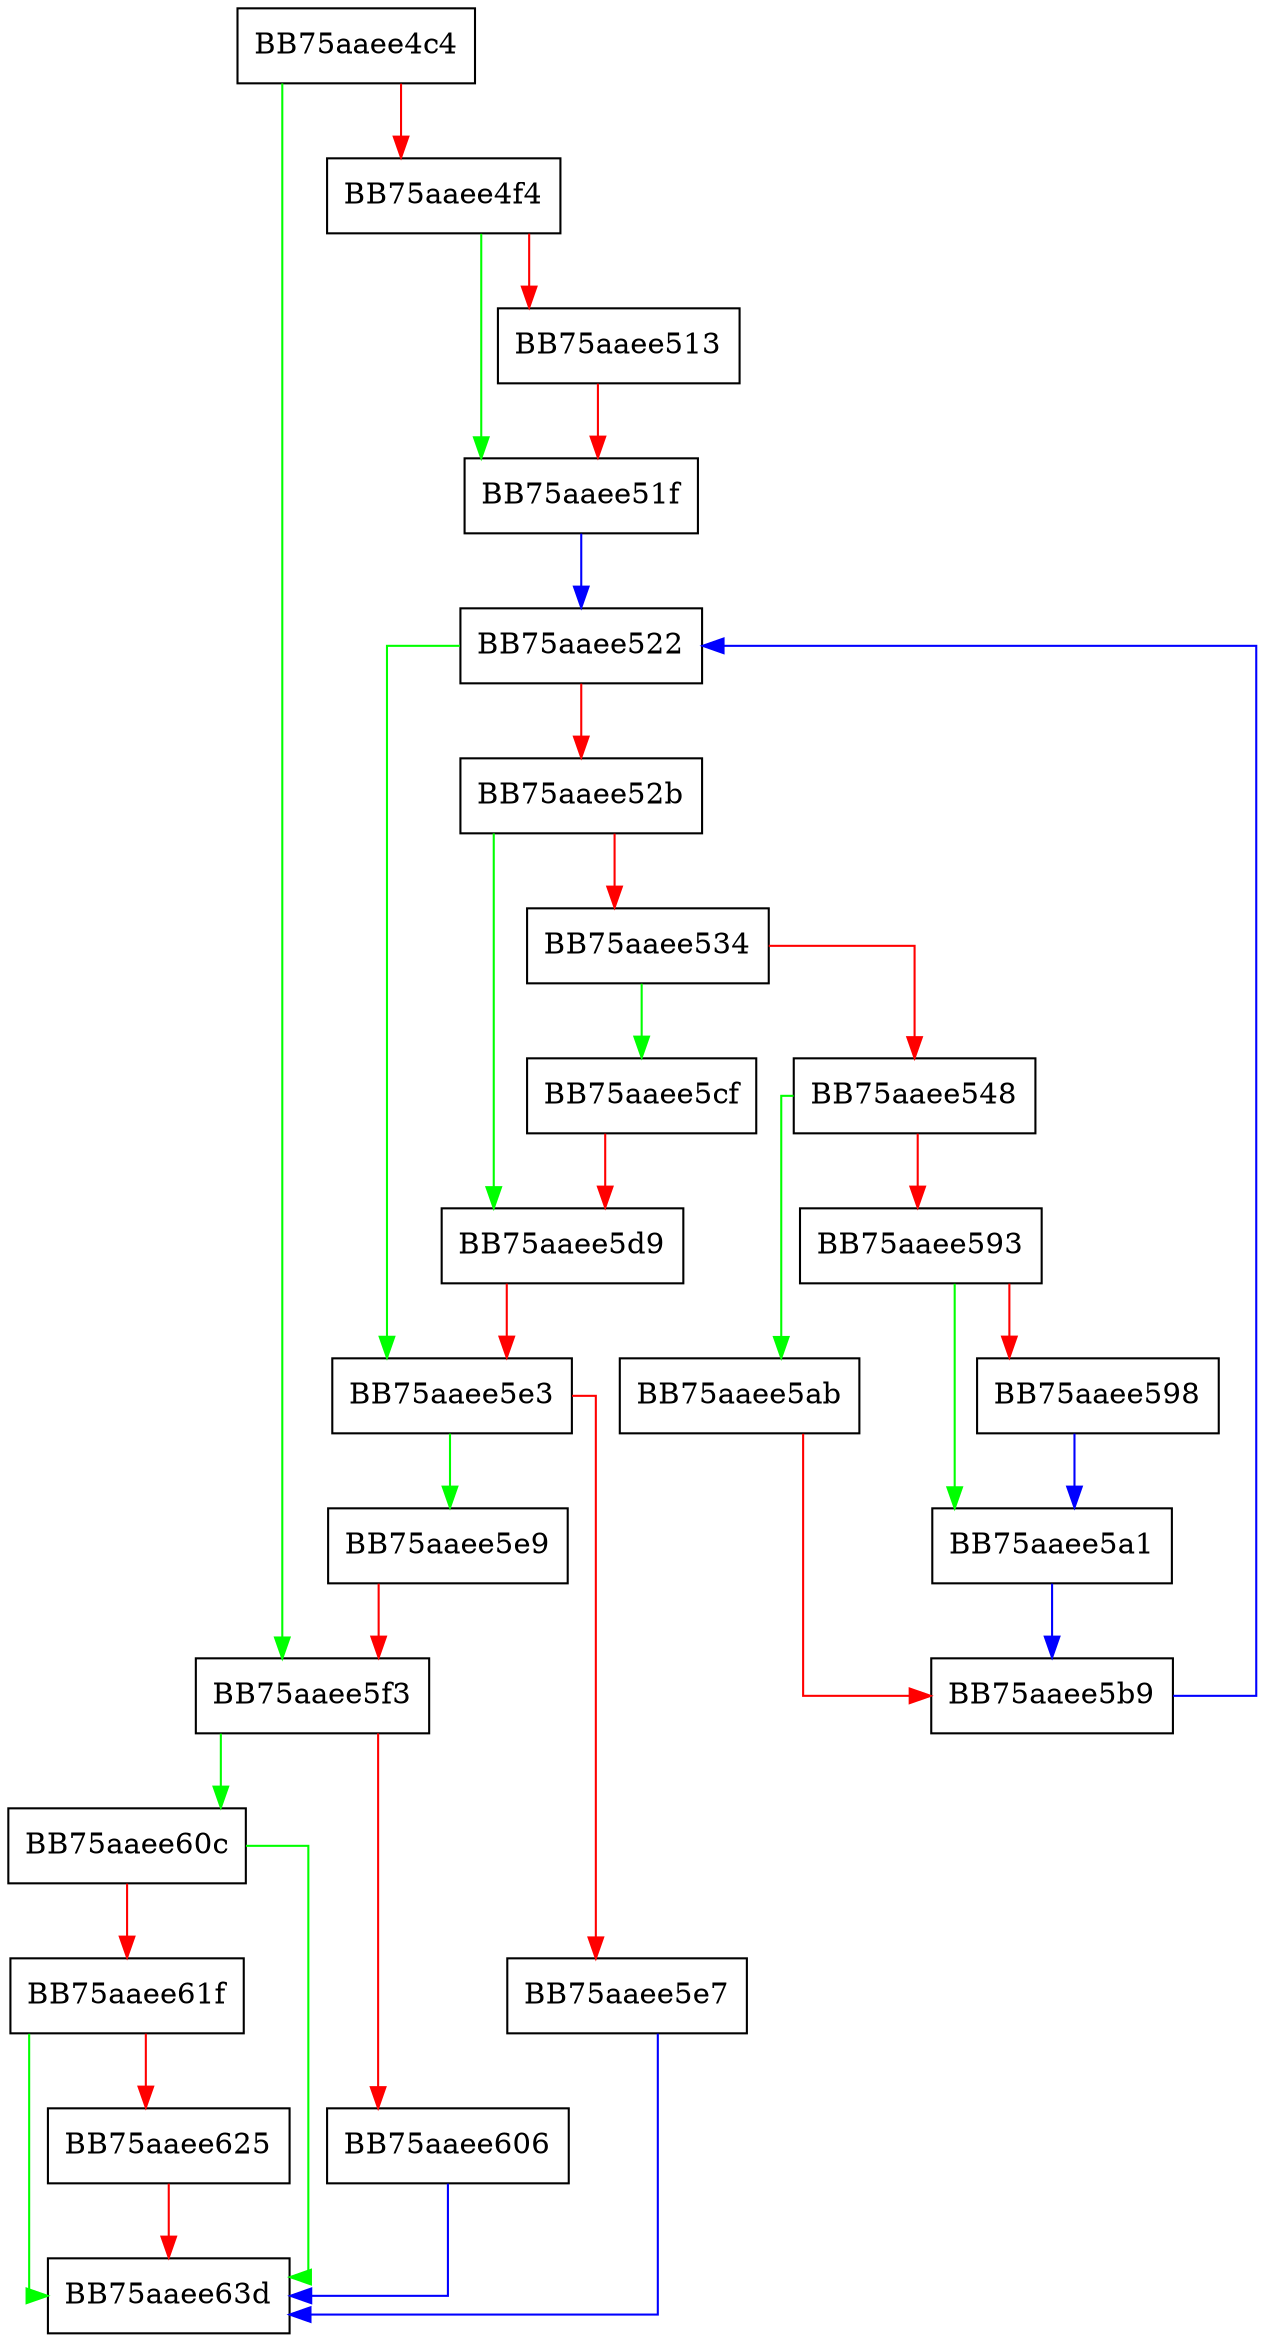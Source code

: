 digraph DeserializeValueMapVector {
  node [shape="box"];
  graph [splines=ortho];
  BB75aaee4c4 -> BB75aaee5f3 [color="green"];
  BB75aaee4c4 -> BB75aaee4f4 [color="red"];
  BB75aaee4f4 -> BB75aaee51f [color="green"];
  BB75aaee4f4 -> BB75aaee513 [color="red"];
  BB75aaee513 -> BB75aaee51f [color="red"];
  BB75aaee51f -> BB75aaee522 [color="blue"];
  BB75aaee522 -> BB75aaee5e3 [color="green"];
  BB75aaee522 -> BB75aaee52b [color="red"];
  BB75aaee52b -> BB75aaee5d9 [color="green"];
  BB75aaee52b -> BB75aaee534 [color="red"];
  BB75aaee534 -> BB75aaee5cf [color="green"];
  BB75aaee534 -> BB75aaee548 [color="red"];
  BB75aaee548 -> BB75aaee5ab [color="green"];
  BB75aaee548 -> BB75aaee593 [color="red"];
  BB75aaee593 -> BB75aaee5a1 [color="green"];
  BB75aaee593 -> BB75aaee598 [color="red"];
  BB75aaee598 -> BB75aaee5a1 [color="blue"];
  BB75aaee5a1 -> BB75aaee5b9 [color="blue"];
  BB75aaee5ab -> BB75aaee5b9 [color="red"];
  BB75aaee5b9 -> BB75aaee522 [color="blue"];
  BB75aaee5cf -> BB75aaee5d9 [color="red"];
  BB75aaee5d9 -> BB75aaee5e3 [color="red"];
  BB75aaee5e3 -> BB75aaee5e9 [color="green"];
  BB75aaee5e3 -> BB75aaee5e7 [color="red"];
  BB75aaee5e7 -> BB75aaee63d [color="blue"];
  BB75aaee5e9 -> BB75aaee5f3 [color="red"];
  BB75aaee5f3 -> BB75aaee60c [color="green"];
  BB75aaee5f3 -> BB75aaee606 [color="red"];
  BB75aaee606 -> BB75aaee63d [color="blue"];
  BB75aaee60c -> BB75aaee63d [color="green"];
  BB75aaee60c -> BB75aaee61f [color="red"];
  BB75aaee61f -> BB75aaee63d [color="green"];
  BB75aaee61f -> BB75aaee625 [color="red"];
  BB75aaee625 -> BB75aaee63d [color="red"];
}